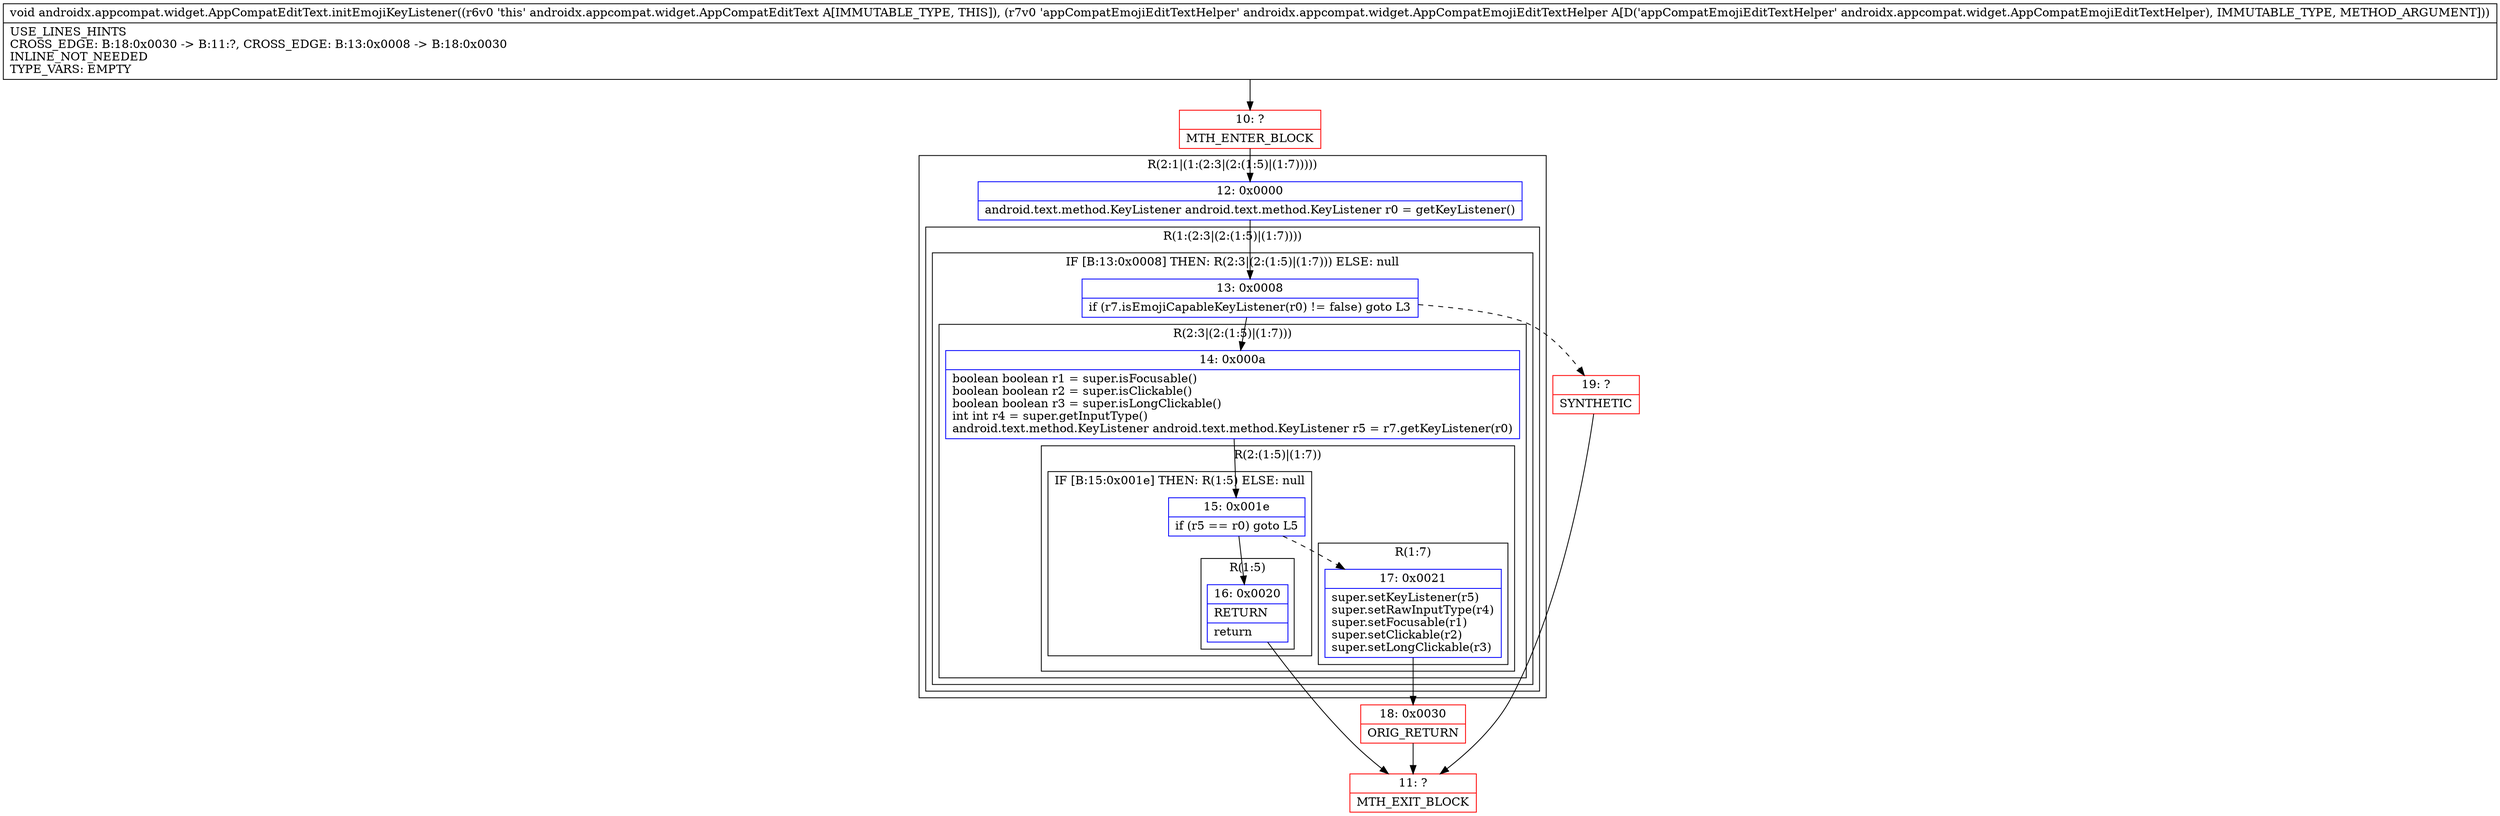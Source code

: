 digraph "CFG forandroidx.appcompat.widget.AppCompatEditText.initEmojiKeyListener(Landroidx\/appcompat\/widget\/AppCompatEmojiEditTextHelper;)V" {
subgraph cluster_Region_513568839 {
label = "R(2:1|(1:(2:3|(2:(1:5)|(1:7)))))";
node [shape=record,color=blue];
Node_12 [shape=record,label="{12\:\ 0x0000|android.text.method.KeyListener android.text.method.KeyListener r0 = getKeyListener()\l}"];
subgraph cluster_Region_222361161 {
label = "R(1:(2:3|(2:(1:5)|(1:7))))";
node [shape=record,color=blue];
subgraph cluster_IfRegion_1614522209 {
label = "IF [B:13:0x0008] THEN: R(2:3|(2:(1:5)|(1:7))) ELSE: null";
node [shape=record,color=blue];
Node_13 [shape=record,label="{13\:\ 0x0008|if (r7.isEmojiCapableKeyListener(r0) != false) goto L3\l}"];
subgraph cluster_Region_290377513 {
label = "R(2:3|(2:(1:5)|(1:7)))";
node [shape=record,color=blue];
Node_14 [shape=record,label="{14\:\ 0x000a|boolean boolean r1 = super.isFocusable()\lboolean boolean r2 = super.isClickable()\lboolean boolean r3 = super.isLongClickable()\lint int r4 = super.getInputType()\landroid.text.method.KeyListener android.text.method.KeyListener r5 = r7.getKeyListener(r0)\l}"];
subgraph cluster_Region_2009500576 {
label = "R(2:(1:5)|(1:7))";
node [shape=record,color=blue];
subgraph cluster_IfRegion_1696987942 {
label = "IF [B:15:0x001e] THEN: R(1:5) ELSE: null";
node [shape=record,color=blue];
Node_15 [shape=record,label="{15\:\ 0x001e|if (r5 == r0) goto L5\l}"];
subgraph cluster_Region_845993442 {
label = "R(1:5)";
node [shape=record,color=blue];
Node_16 [shape=record,label="{16\:\ 0x0020|RETURN\l|return\l}"];
}
}
subgraph cluster_Region_415670669 {
label = "R(1:7)";
node [shape=record,color=blue];
Node_17 [shape=record,label="{17\:\ 0x0021|super.setKeyListener(r5)\lsuper.setRawInputType(r4)\lsuper.setFocusable(r1)\lsuper.setClickable(r2)\lsuper.setLongClickable(r3)\l}"];
}
}
}
}
}
}
Node_10 [shape=record,color=red,label="{10\:\ ?|MTH_ENTER_BLOCK\l}"];
Node_11 [shape=record,color=red,label="{11\:\ ?|MTH_EXIT_BLOCK\l}"];
Node_18 [shape=record,color=red,label="{18\:\ 0x0030|ORIG_RETURN\l}"];
Node_19 [shape=record,color=red,label="{19\:\ ?|SYNTHETIC\l}"];
MethodNode[shape=record,label="{void androidx.appcompat.widget.AppCompatEditText.initEmojiKeyListener((r6v0 'this' androidx.appcompat.widget.AppCompatEditText A[IMMUTABLE_TYPE, THIS]), (r7v0 'appCompatEmojiEditTextHelper' androidx.appcompat.widget.AppCompatEmojiEditTextHelper A[D('appCompatEmojiEditTextHelper' androidx.appcompat.widget.AppCompatEmojiEditTextHelper), IMMUTABLE_TYPE, METHOD_ARGUMENT]))  | USE_LINES_HINTS\lCROSS_EDGE: B:18:0x0030 \-\> B:11:?, CROSS_EDGE: B:13:0x0008 \-\> B:18:0x0030\lINLINE_NOT_NEEDED\lTYPE_VARS: EMPTY\l}"];
MethodNode -> Node_10;Node_12 -> Node_13;
Node_13 -> Node_14;
Node_13 -> Node_19[style=dashed];
Node_14 -> Node_15;
Node_15 -> Node_16;
Node_15 -> Node_17[style=dashed];
Node_16 -> Node_11;
Node_17 -> Node_18;
Node_10 -> Node_12;
Node_18 -> Node_11;
Node_19 -> Node_11;
}

